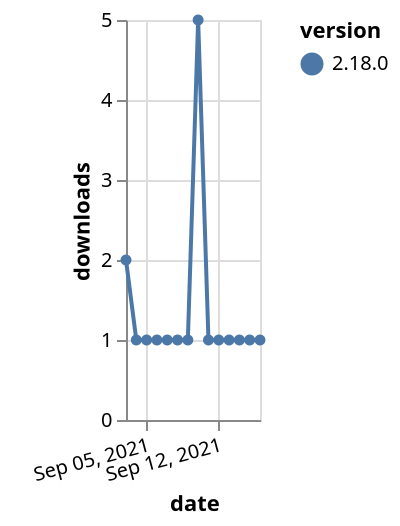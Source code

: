 {"$schema": "https://vega.github.io/schema/vega-lite/v5.json", "description": "A simple bar chart with embedded data.", "data": {"values": [{"date": "2021-09-03", "total": 629, "delta": 2, "version": "2.18.0"}, {"date": "2021-09-04", "total": 630, "delta": 1, "version": "2.18.0"}, {"date": "2021-09-05", "total": 631, "delta": 1, "version": "2.18.0"}, {"date": "2021-09-06", "total": 632, "delta": 1, "version": "2.18.0"}, {"date": "2021-09-07", "total": 633, "delta": 1, "version": "2.18.0"}, {"date": "2021-09-08", "total": 634, "delta": 1, "version": "2.18.0"}, {"date": "2021-09-09", "total": 635, "delta": 1, "version": "2.18.0"}, {"date": "2021-09-10", "total": 640, "delta": 5, "version": "2.18.0"}, {"date": "2021-09-11", "total": 641, "delta": 1, "version": "2.18.0"}, {"date": "2021-09-12", "total": 642, "delta": 1, "version": "2.18.0"}, {"date": "2021-09-13", "total": 643, "delta": 1, "version": "2.18.0"}, {"date": "2021-09-14", "total": 644, "delta": 1, "version": "2.18.0"}, {"date": "2021-09-15", "total": 645, "delta": 1, "version": "2.18.0"}, {"date": "2021-09-16", "total": 646, "delta": 1, "version": "2.18.0"}]}, "width": "container", "mark": {"type": "line", "point": {"filled": true}}, "encoding": {"x": {"field": "date", "type": "temporal", "timeUnit": "yearmonthdate", "title": "date", "axis": {"labelAngle": -15}}, "y": {"field": "delta", "type": "quantitative", "title": "downloads"}, "color": {"field": "version", "type": "nominal"}, "tooltip": {"field": "delta"}}}